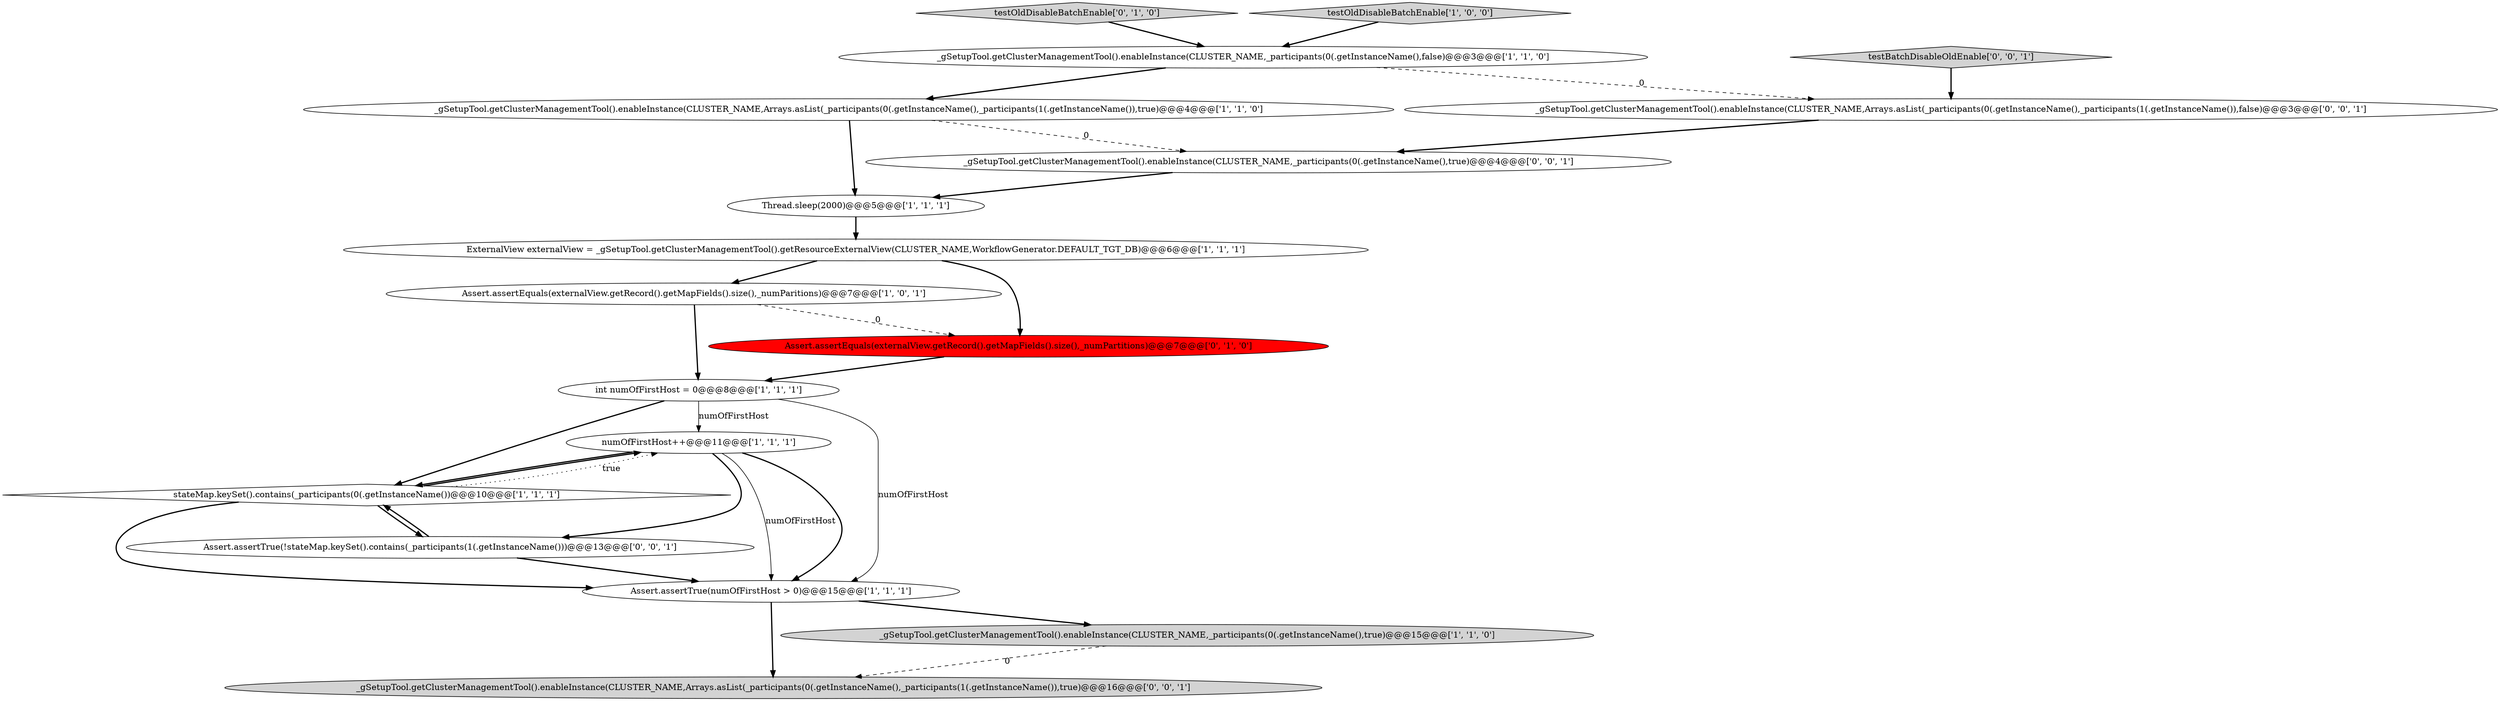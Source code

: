 digraph {
16 [style = filled, label = "_gSetupTool.getClusterManagementTool().enableInstance(CLUSTER_NAME,Arrays.asList(_participants(0(.getInstanceName(),_participants(1(.getInstanceName()),true)@@@16@@@['0', '0', '1']", fillcolor = lightgray, shape = ellipse image = "AAA0AAABBB3BBB"];
3 [style = filled, label = "_gSetupTool.getClusterManagementTool().enableInstance(CLUSTER_NAME,_participants(0(.getInstanceName(),false)@@@3@@@['1', '1', '0']", fillcolor = white, shape = ellipse image = "AAA0AAABBB1BBB"];
2 [style = filled, label = "_gSetupTool.getClusterManagementTool().enableInstance(CLUSTER_NAME,Arrays.asList(_participants(0(.getInstanceName(),_participants(1(.getInstanceName()),true)@@@4@@@['1', '1', '0']", fillcolor = white, shape = ellipse image = "AAA0AAABBB1BBB"];
8 [style = filled, label = "numOfFirstHost++@@@11@@@['1', '1', '1']", fillcolor = white, shape = ellipse image = "AAA0AAABBB1BBB"];
6 [style = filled, label = "int numOfFirstHost = 0@@@8@@@['1', '1', '1']", fillcolor = white, shape = ellipse image = "AAA0AAABBB1BBB"];
1 [style = filled, label = "Assert.assertEquals(externalView.getRecord().getMapFields().size(),_numParitions)@@@7@@@['1', '0', '1']", fillcolor = white, shape = ellipse image = "AAA0AAABBB1BBB"];
5 [style = filled, label = "Thread.sleep(2000)@@@5@@@['1', '1', '1']", fillcolor = white, shape = ellipse image = "AAA0AAABBB1BBB"];
9 [style = filled, label = "Assert.assertTrue(numOfFirstHost > 0)@@@15@@@['1', '1', '1']", fillcolor = white, shape = ellipse image = "AAA0AAABBB1BBB"];
11 [style = filled, label = "testOldDisableBatchEnable['0', '1', '0']", fillcolor = lightgray, shape = diamond image = "AAA0AAABBB2BBB"];
12 [style = filled, label = "Assert.assertEquals(externalView.getRecord().getMapFields().size(),_numPartitions)@@@7@@@['0', '1', '0']", fillcolor = red, shape = ellipse image = "AAA1AAABBB2BBB"];
7 [style = filled, label = "_gSetupTool.getClusterManagementTool().enableInstance(CLUSTER_NAME,_participants(0(.getInstanceName(),true)@@@15@@@['1', '1', '0']", fillcolor = lightgray, shape = ellipse image = "AAA0AAABBB1BBB"];
14 [style = filled, label = "_gSetupTool.getClusterManagementTool().enableInstance(CLUSTER_NAME,Arrays.asList(_participants(0(.getInstanceName(),_participants(1(.getInstanceName()),false)@@@3@@@['0', '0', '1']", fillcolor = white, shape = ellipse image = "AAA0AAABBB3BBB"];
17 [style = filled, label = "testBatchDisableOldEnable['0', '0', '1']", fillcolor = lightgray, shape = diamond image = "AAA0AAABBB3BBB"];
10 [style = filled, label = "testOldDisableBatchEnable['1', '0', '0']", fillcolor = lightgray, shape = diamond image = "AAA0AAABBB1BBB"];
4 [style = filled, label = "stateMap.keySet().contains(_participants(0(.getInstanceName())@@@10@@@['1', '1', '1']", fillcolor = white, shape = diamond image = "AAA0AAABBB1BBB"];
13 [style = filled, label = "_gSetupTool.getClusterManagementTool().enableInstance(CLUSTER_NAME,_participants(0(.getInstanceName(),true)@@@4@@@['0', '0', '1']", fillcolor = white, shape = ellipse image = "AAA0AAABBB3BBB"];
0 [style = filled, label = "ExternalView externalView = _gSetupTool.getClusterManagementTool().getResourceExternalView(CLUSTER_NAME,WorkflowGenerator.DEFAULT_TGT_DB)@@@6@@@['1', '1', '1']", fillcolor = white, shape = ellipse image = "AAA0AAABBB1BBB"];
15 [style = filled, label = "Assert.assertTrue(!stateMap.keySet().contains(_participants(1(.getInstanceName()))@@@13@@@['0', '0', '1']", fillcolor = white, shape = ellipse image = "AAA0AAABBB3BBB"];
4->9 [style = bold, label=""];
8->9 [style = solid, label="numOfFirstHost"];
8->15 [style = bold, label=""];
7->16 [style = dashed, label="0"];
0->12 [style = bold, label=""];
4->15 [style = bold, label=""];
4->8 [style = dotted, label="true"];
10->3 [style = bold, label=""];
9->7 [style = bold, label=""];
12->6 [style = bold, label=""];
9->16 [style = bold, label=""];
1->12 [style = dashed, label="0"];
6->4 [style = bold, label=""];
1->6 [style = bold, label=""];
3->2 [style = bold, label=""];
5->0 [style = bold, label=""];
11->3 [style = bold, label=""];
17->14 [style = bold, label=""];
15->9 [style = bold, label=""];
2->13 [style = dashed, label="0"];
0->1 [style = bold, label=""];
15->4 [style = bold, label=""];
8->9 [style = bold, label=""];
13->5 [style = bold, label=""];
4->8 [style = bold, label=""];
8->4 [style = bold, label=""];
14->13 [style = bold, label=""];
6->9 [style = solid, label="numOfFirstHost"];
3->14 [style = dashed, label="0"];
6->8 [style = solid, label="numOfFirstHost"];
2->5 [style = bold, label=""];
}
